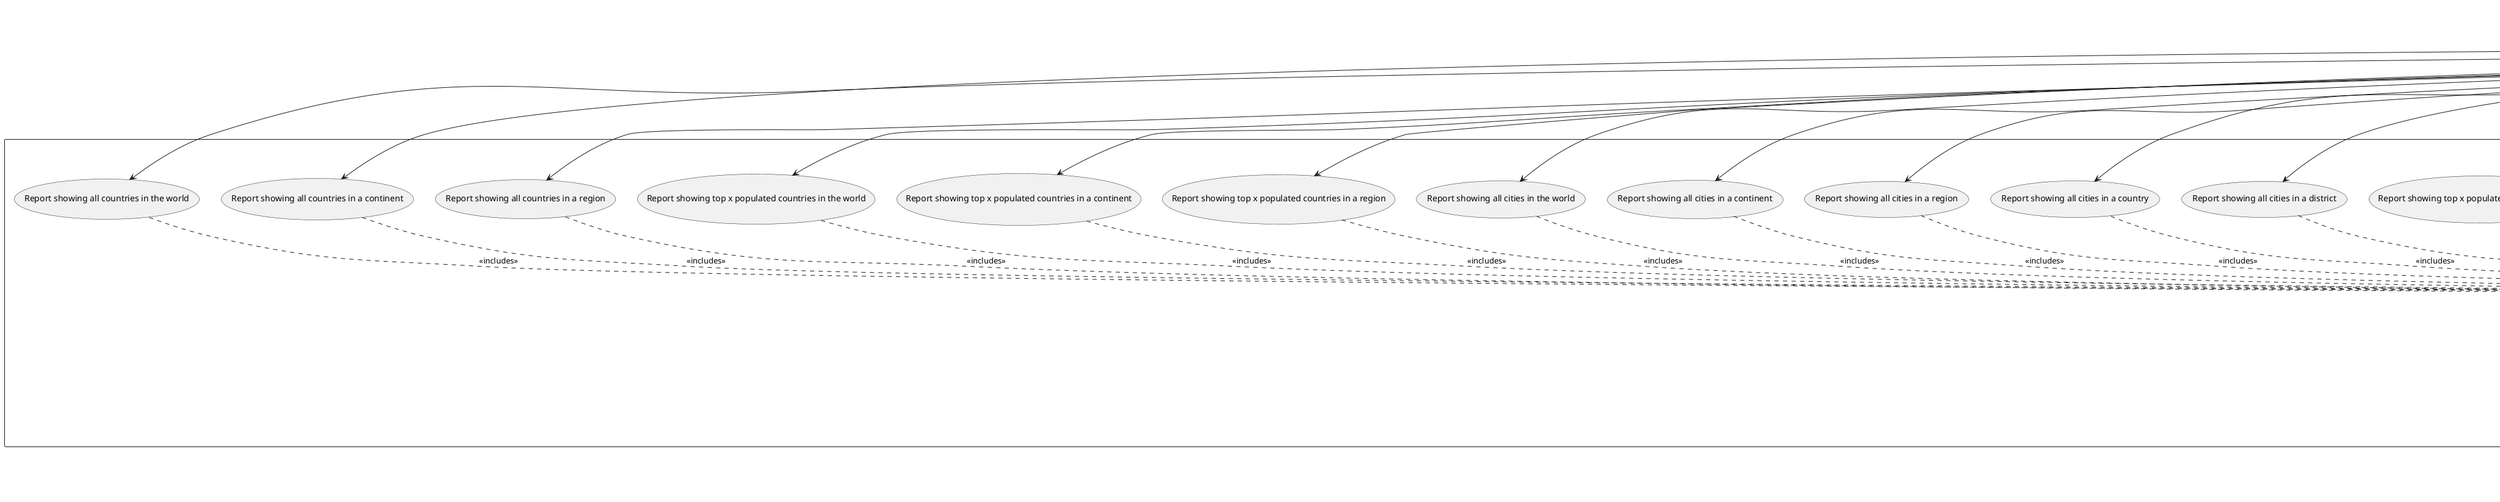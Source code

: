 @startuml
actor User as "Data Analyst"

rectangle Database

rectangle "Population Application" {
    usecase UC01 as "Report showing all countries in the world"

    usecase UC02 as "Report showing all countries in a continent"

    usecase UC03 as "Report showing all countries in a region"

    usecase UC04 as "Report showing top x populated countries in the world"

    usecase UC05 as "Report showing top x populated countries in a continent"

    usecase UC06 as "Report showing top x populated countries in a region"

    usecase UC07 as "Report showing all cities in the world"

    usecase UC08 as "Report showing all cities in a continent"

    usecase UC09 as "Report showing all cities in a region"

    usecase UC10 as "Report showing all cities in a country"

    usecase UC11 as "Report showing all cities in a district"

    usecase UC12 as "Report showing top x populated cities in the world"

    usecase UC13 as "Report showing top x populated cities in a continent"

    usecase UC14 as "Report showing top x populated cities in a region"

    usecase UC15 as "Report showing top x populated cities in a country"

    usecase UC16 as "Report showing top x populated cities in a district"

    usecase UC17 as "Report showing all capital cities in the world"

    usecase UC18 as "Report showing all capital cities in a continent"

    usecase UC19 as "Report showing all capital cities in a region"

    usecase UC20 as "Report showing top x populated capital cities in the world"

    usecase UC21 as "Report showing top x populated capital cities in a continent"

    usecase UC22 as "Report showing top x populated capital cities in a region"

    usecase UC23 as "Report showing the population distribution in a continent"

    usecase UC24 as "Report showing the population distribution in a region"

    usecase UC25 as "Report showing the population distribution in a country"

    usecase UC26 as "Population of the world"

    usecase UC27 as "Population of a continent"

    usecase UC28 as "Population of a region"

    usecase UC29 as "Population of a country"

    usecase UC30 as "Population of a district"

    usecase UC31 as "Population of a city"

    usecase UC32 as "Number of people in the world speaking Chinese, English, Hindi, Spanish and Arabic."

    usecase UC33 as "Input Validation"

    usecase UC34 as "Generate Report"

    usecase UC35 as "Data Retrieval"


    User ---> (UC01)
    User ---> UC02
    User ---> UC03
    User ---> UC04
    User ---> UC05
    User ---> UC06
    User ---> UC07
    User ---> UC08
    User ---> UC09
    User ---> UC10
    User ---> UC11
    User ---> UC12
    User ---> UC13
    User ---> UC14
    User ---> UC15
    User ---> UC16
    User ---> UC17
    User ---> UC18
    User ---> UC19
    User ---> UC20
    User ---> UC21
    User ---> UC22
    User ---> UC23
    User ---> UC24
    User ---> UC25
    User ---> UC26
    User ---> UC27
    User ---> UC28
    User ---> UC29
    User ---> UC30
    User ---> UC31
    User ---> UC32

    UC01 ..> UC33 : <<includes>>
    UC02 ..> UC33 : <<includes>>
    UC03 ..> UC33 : <<includes>>
    UC04 ..> UC33 : <<includes>>
    UC05 ..> UC33 : <<includes>>
    UC06 ..> UC33 : <<includes>>
    UC07 ..> UC33 : <<includes>>
    UC08 ..> UC33 : <<includes>>
    UC09 ..> UC33 : <<includes>>
    UC10 ..> UC33 : <<includes>>
    UC11 ..> UC33 : <<includes>>
    UC12 ..> UC33 : <<includes>>
    UC13 ..> UC33 : <<includes>>
    UC14 ..> UC33 : <<includes>>
    UC15 ..> UC33 : <<includes>>
    UC16 ..> UC33 : <<includes>>
    UC17 ..> UC33 : <<includes>>
    UC18 ..> UC33 : <<includes>>
    UC19 ..> UC33 : <<includes>>
    UC20 ..> UC33 : <<includes>>
    UC21 ..> UC33 : <<includes>>
    UC22 ..> UC33 : <<includes>>
    UC23 ..> UC33 : <<includes>>
    UC24 ..> UC33 : <<includes>>
    UC25 ..> UC33 : <<includes>>
    UC26 ..> UC33 : <<includes>>
    UC27 ..> UC33 : <<includes>>
    UC28 ..> UC33 : <<includes>>
    UC29 ..> UC33 : <<includes>>
    UC30 ..> UC33 : <<includes>>
    UC31 ..> UC33 : <<includes>>
    UC32 ..> UC33 : <<includes>>
    UC33 ..> UC34


    UC34 ..> UC35 : <<includes>>

    UC35 -- Database


}
@enduml